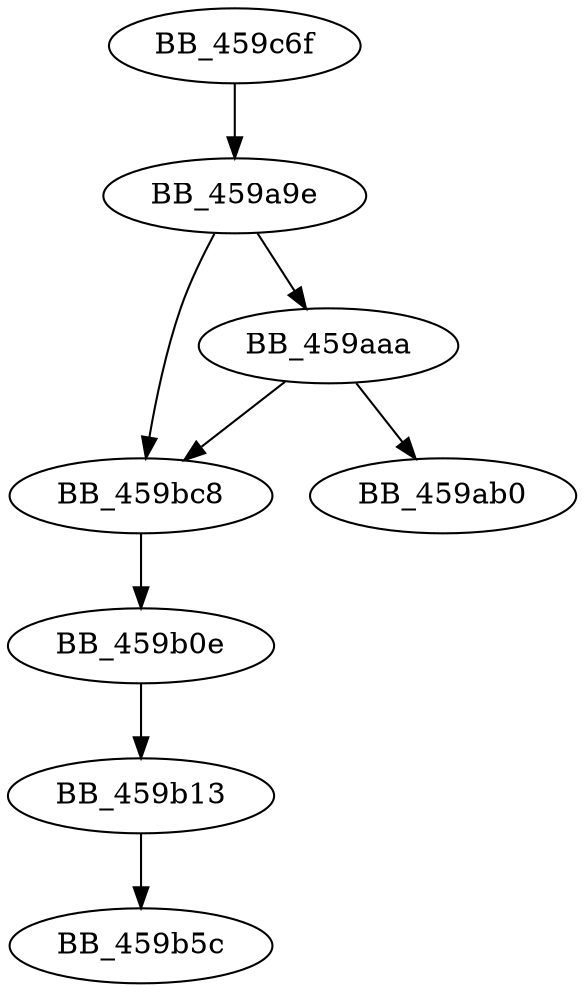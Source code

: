 DiGraph sub_459C6F{
BB_459a9e->BB_459aaa
BB_459a9e->BB_459bc8
BB_459aaa->BB_459ab0
BB_459aaa->BB_459bc8
BB_459b0e->BB_459b13
BB_459b13->BB_459b5c
BB_459bc8->BB_459b0e
BB_459c6f->BB_459a9e
}
